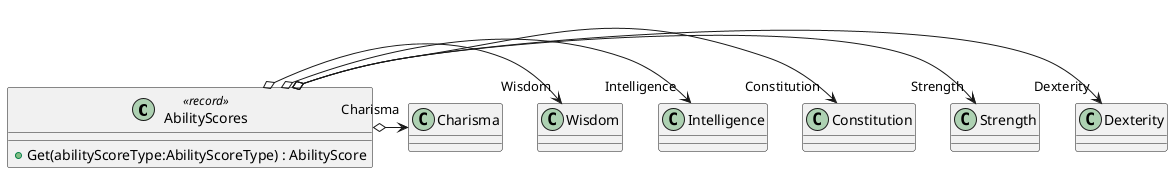 @startuml
class AbilityScores <<record>> {
    + Get(abilityScoreType:AbilityScoreType) : AbilityScore
}
AbilityScores o-> "Dexterity" Dexterity
AbilityScores o-> "Strength" Strength
AbilityScores o-> "Constitution" Constitution
AbilityScores o-> "Intelligence" Intelligence
AbilityScores o-> "Wisdom" Wisdom
AbilityScores o-> "Charisma" Charisma
@enduml
